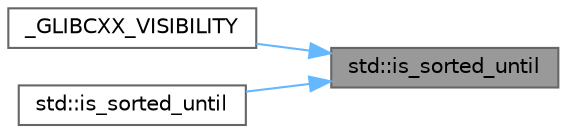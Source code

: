 digraph "std::is_sorted_until"
{
 // LATEX_PDF_SIZE
  bgcolor="transparent";
  edge [fontname=Helvetica,fontsize=10,labelfontname=Helvetica,labelfontsize=10];
  node [fontname=Helvetica,fontsize=10,shape=box,height=0.2,width=0.4];
  rankdir="RL";
  Node1 [id="Node000001",label="std::is_sorted_until",height=0.2,width=0.4,color="gray40", fillcolor="grey60", style="filled", fontcolor="black",tooltip=" "];
  Node1 -> Node2 [id="edge1_Node000001_Node000002",dir="back",color="steelblue1",style="solid",tooltip=" "];
  Node2 [id="Node000002",label="_GLIBCXX_VISIBILITY",height=0.2,width=0.4,color="grey40", fillcolor="white", style="filled",URL="$group__sorting__algorithms.html#ga544d74b2d5d0dd2197f5fd6f02691de0",tooltip=" "];
  Node1 -> Node3 [id="edge2_Node000001_Node000003",dir="back",color="steelblue1",style="solid",tooltip=" "];
  Node3 [id="Node000003",label="std::is_sorted_until",height=0.2,width=0.4,color="grey40", fillcolor="white", style="filled",URL="$namespacestd.html#ad84595cc9efa97a3a4dcac71313ac09a",tooltip=" "];
}
